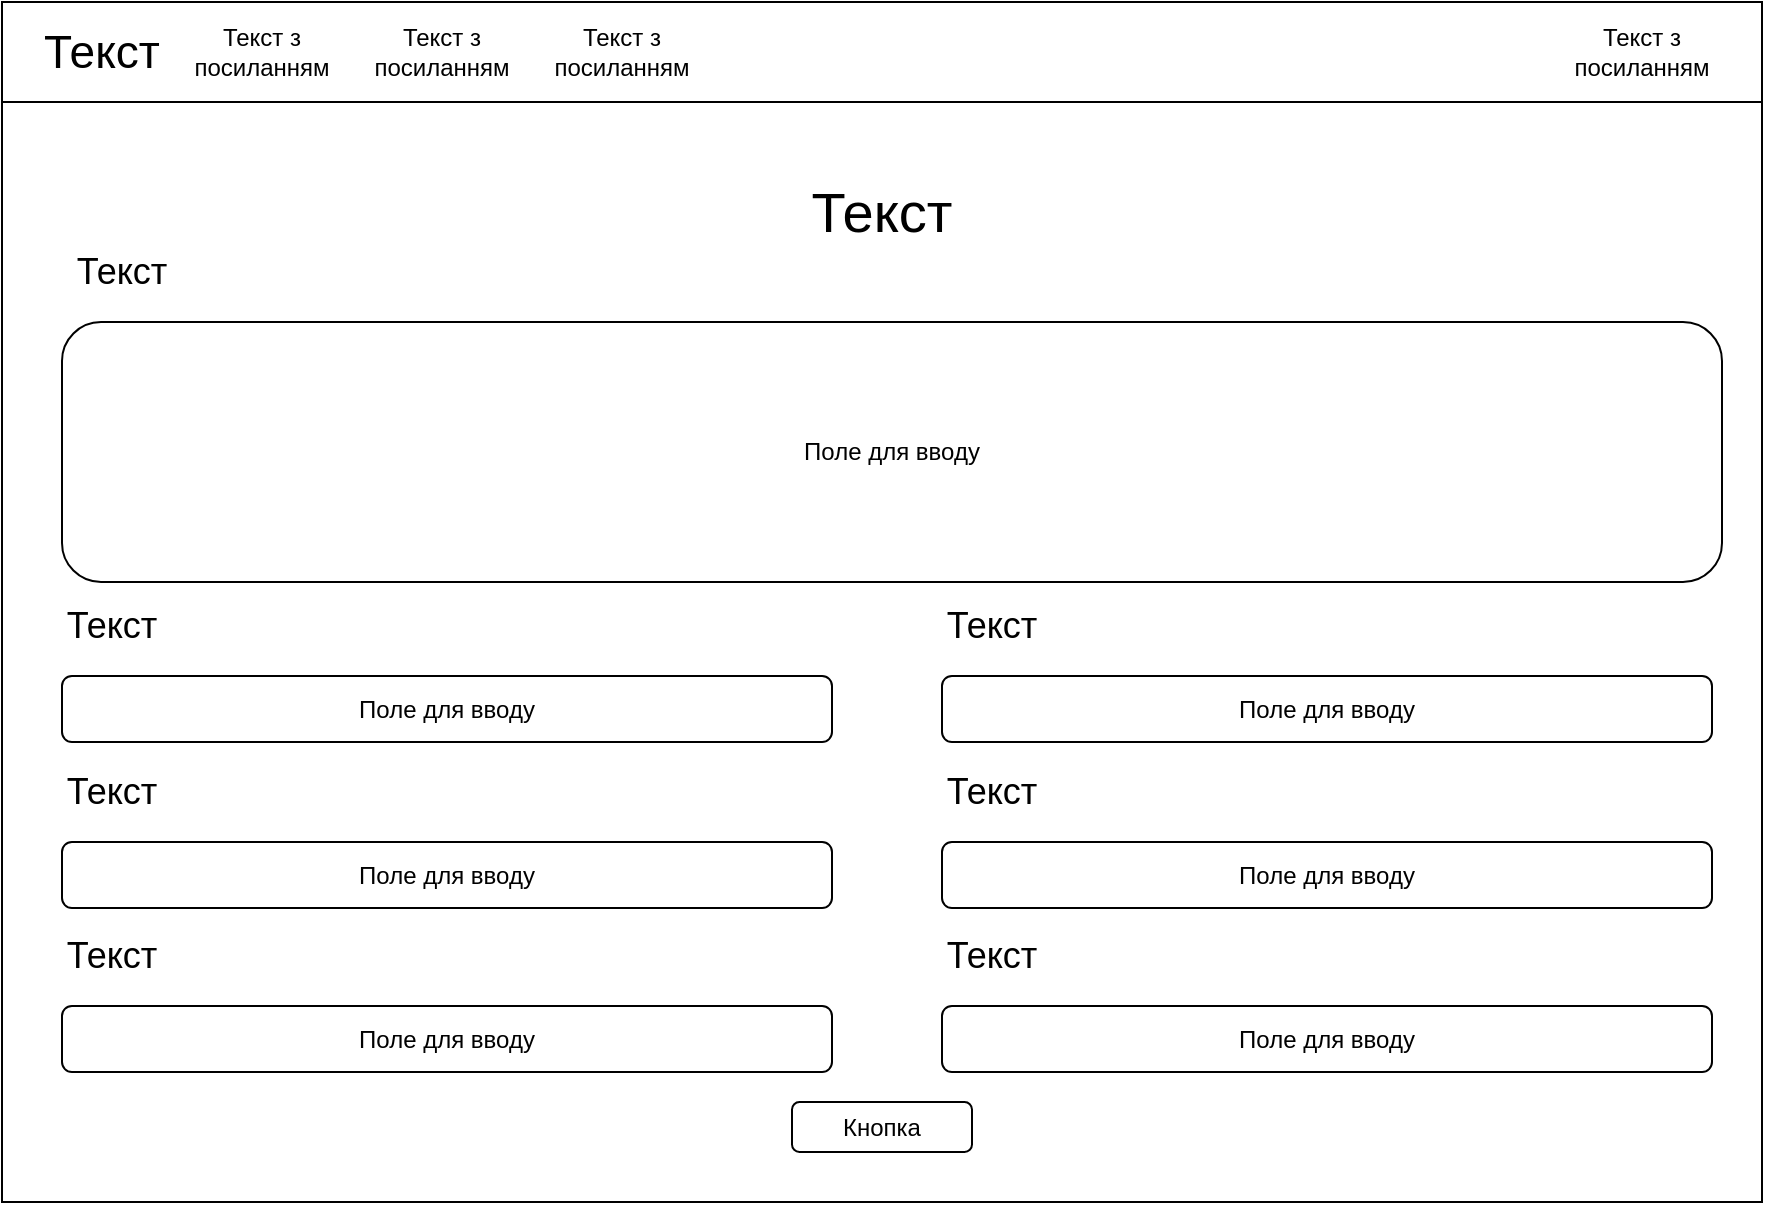 <mxfile version="24.2.2" type="device">
  <diagram name="Page-1" id="WT3ZrvZbGEod5buL_hOo">
    <mxGraphModel dx="1235" dy="665" grid="1" gridSize="10" guides="1" tooltips="1" connect="1" arrows="1" fold="1" page="1" pageScale="1" pageWidth="1169" pageHeight="827" math="0" shadow="0">
      <root>
        <mxCell id="0" />
        <mxCell id="1" parent="0" />
        <mxCell id="W7bzXG4U2DkJ_Gf5eInd-1" value="" style="rounded=0;whiteSpace=wrap;html=1;" vertex="1" parent="1">
          <mxGeometry x="120" y="80" width="880" height="600" as="geometry" />
        </mxCell>
        <mxCell id="W7bzXG4U2DkJ_Gf5eInd-2" value="" style="rounded=0;whiteSpace=wrap;html=1;" vertex="1" parent="1">
          <mxGeometry x="120" y="80" width="880" height="50" as="geometry" />
        </mxCell>
        <mxCell id="W7bzXG4U2DkJ_Gf5eInd-3" value="Текст з посиланням" style="text;html=1;align=center;verticalAlign=middle;whiteSpace=wrap;rounded=0;" vertex="1" parent="1">
          <mxGeometry x="910" y="90" width="60" height="30" as="geometry" />
        </mxCell>
        <mxCell id="W7bzXG4U2DkJ_Gf5eInd-4" value="Текст" style="text;html=1;align=center;verticalAlign=middle;whiteSpace=wrap;rounded=0;fontSize=23;" vertex="1" parent="1">
          <mxGeometry x="140" y="90" width="60" height="30" as="geometry" />
        </mxCell>
        <mxCell id="W7bzXG4U2DkJ_Gf5eInd-5" value="Текст з посиланням" style="text;html=1;align=center;verticalAlign=middle;whiteSpace=wrap;rounded=0;" vertex="1" parent="1">
          <mxGeometry x="220" y="90" width="60" height="30" as="geometry" />
        </mxCell>
        <mxCell id="W7bzXG4U2DkJ_Gf5eInd-6" value="Текст з посиланням" style="text;html=1;align=center;verticalAlign=middle;whiteSpace=wrap;rounded=0;" vertex="1" parent="1">
          <mxGeometry x="310" y="90" width="60" height="30" as="geometry" />
        </mxCell>
        <mxCell id="W7bzXG4U2DkJ_Gf5eInd-7" value="Текст з посиланням" style="text;html=1;align=center;verticalAlign=middle;whiteSpace=wrap;rounded=0;" vertex="1" parent="1">
          <mxGeometry x="400" y="90" width="60" height="30" as="geometry" />
        </mxCell>
        <mxCell id="W7bzXG4U2DkJ_Gf5eInd-9" value="&lt;font style=&quot;font-size: 28px;&quot;&gt;Текст&lt;/font&gt;" style="text;html=1;align=center;verticalAlign=middle;whiteSpace=wrap;rounded=0;" vertex="1" parent="1">
          <mxGeometry x="530" y="170" width="60" height="30" as="geometry" />
        </mxCell>
        <mxCell id="W7bzXG4U2DkJ_Gf5eInd-12" value="Кнопка" style="rounded=1;whiteSpace=wrap;html=1;" vertex="1" parent="1">
          <mxGeometry x="515" y="630" width="90" height="25" as="geometry" />
        </mxCell>
        <mxCell id="W7bzXG4U2DkJ_Gf5eInd-22" value="Текст" style="text;html=1;align=center;verticalAlign=middle;whiteSpace=wrap;rounded=0;fontSize=18;" vertex="1" parent="1">
          <mxGeometry x="145" y="377" width="60" height="30" as="geometry" />
        </mxCell>
        <mxCell id="W7bzXG4U2DkJ_Gf5eInd-23" value="Поле для вводу" style="rounded=1;whiteSpace=wrap;html=1;" vertex="1" parent="1">
          <mxGeometry x="150" y="417" width="385" height="33" as="geometry" />
        </mxCell>
        <mxCell id="W7bzXG4U2DkJ_Gf5eInd-24" value="Текст" style="text;html=1;align=center;verticalAlign=middle;whiteSpace=wrap;rounded=0;fontSize=18;" vertex="1" parent="1">
          <mxGeometry x="585" y="377" width="60" height="30" as="geometry" />
        </mxCell>
        <mxCell id="W7bzXG4U2DkJ_Gf5eInd-25" value="Поле для вводу" style="rounded=1;whiteSpace=wrap;html=1;" vertex="1" parent="1">
          <mxGeometry x="590" y="417" width="385" height="33" as="geometry" />
        </mxCell>
        <mxCell id="W7bzXG4U2DkJ_Gf5eInd-26" value="Текст" style="text;html=1;align=center;verticalAlign=middle;whiteSpace=wrap;rounded=0;fontSize=18;" vertex="1" parent="1">
          <mxGeometry x="145" y="460" width="60" height="30" as="geometry" />
        </mxCell>
        <mxCell id="W7bzXG4U2DkJ_Gf5eInd-27" value="Поле для вводу" style="rounded=1;whiteSpace=wrap;html=1;" vertex="1" parent="1">
          <mxGeometry x="150" y="500" width="385" height="33" as="geometry" />
        </mxCell>
        <mxCell id="W7bzXG4U2DkJ_Gf5eInd-28" value="Текст" style="text;html=1;align=center;verticalAlign=middle;whiteSpace=wrap;rounded=0;fontSize=18;" vertex="1" parent="1">
          <mxGeometry x="585" y="460" width="60" height="30" as="geometry" />
        </mxCell>
        <mxCell id="W7bzXG4U2DkJ_Gf5eInd-29" value="Поле для вводу" style="rounded=1;whiteSpace=wrap;html=1;" vertex="1" parent="1">
          <mxGeometry x="590" y="500" width="385" height="33" as="geometry" />
        </mxCell>
        <mxCell id="W7bzXG4U2DkJ_Gf5eInd-30" value="Текст" style="text;html=1;align=center;verticalAlign=middle;whiteSpace=wrap;rounded=0;fontSize=18;" vertex="1" parent="1">
          <mxGeometry x="145" y="542" width="60" height="30" as="geometry" />
        </mxCell>
        <mxCell id="W7bzXG4U2DkJ_Gf5eInd-31" value="Поле для вводу" style="rounded=1;whiteSpace=wrap;html=1;" vertex="1" parent="1">
          <mxGeometry x="150" y="582" width="385" height="33" as="geometry" />
        </mxCell>
        <mxCell id="W7bzXG4U2DkJ_Gf5eInd-32" value="Текст" style="text;html=1;align=center;verticalAlign=middle;whiteSpace=wrap;rounded=0;fontSize=18;" vertex="1" parent="1">
          <mxGeometry x="585" y="542" width="60" height="30" as="geometry" />
        </mxCell>
        <mxCell id="W7bzXG4U2DkJ_Gf5eInd-33" value="Поле для вводу" style="rounded=1;whiteSpace=wrap;html=1;" vertex="1" parent="1">
          <mxGeometry x="590" y="582" width="385" height="33" as="geometry" />
        </mxCell>
        <mxCell id="W7bzXG4U2DkJ_Gf5eInd-34" value="Текст" style="text;html=1;align=center;verticalAlign=middle;whiteSpace=wrap;rounded=0;fontSize=18;" vertex="1" parent="1">
          <mxGeometry x="150" y="200" width="60" height="30" as="geometry" />
        </mxCell>
        <mxCell id="W7bzXG4U2DkJ_Gf5eInd-35" value="Поле для вводу" style="rounded=1;whiteSpace=wrap;html=1;" vertex="1" parent="1">
          <mxGeometry x="150" y="240" width="830" height="130" as="geometry" />
        </mxCell>
      </root>
    </mxGraphModel>
  </diagram>
</mxfile>
